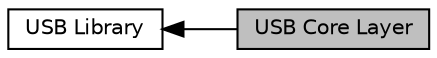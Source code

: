 digraph "USB Core Layer"
{
  edge [fontname="Helvetica",fontsize="10",labelfontname="Helvetica",labelfontsize="10"];
  node [fontname="Helvetica",fontsize="10",shape=record];
  rankdir=LR;
  Node0 [label="USB Core Layer",height=0.2,width=0.4,color="black", fillcolor="grey75", style="filled", fontcolor="black"];
  Node1 [label="USB Library",height=0.2,width=0.4,color="black", fillcolor="white", style="filled",URL="$da/d5b/group___group___u_s_b_d.html"];
  Node1->Node0 [shape=plaintext, dir="back", style="solid"];
}

